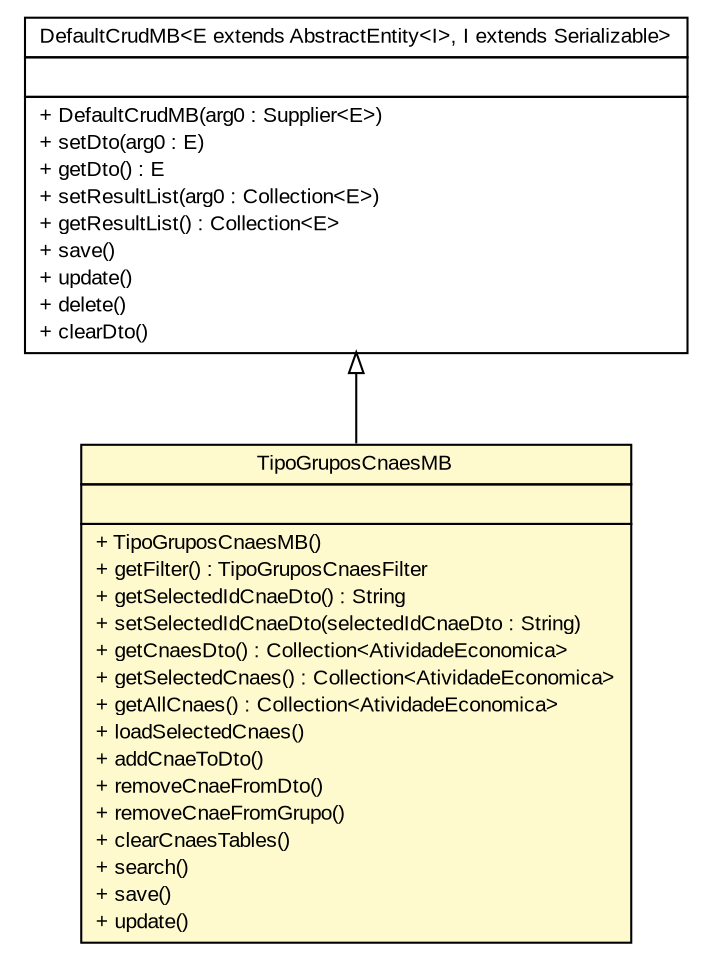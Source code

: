 #!/usr/local/bin/dot
#
# Class diagram 
# Generated by UMLGraph version R5_6 (http://www.umlgraph.org/)
#

digraph G {
	edge [fontname="arial",fontsize=10,labelfontname="arial",labelfontsize=10];
	node [fontname="arial",fontsize=10,shape=plaintext];
	nodesep=0.25;
	ranksep=0.5;
	// br.gov.to.sefaz.arr.parametros.managedbean.TipoGruposCnaesMB
	c209 [label=<<table title="br.gov.to.sefaz.arr.parametros.managedbean.TipoGruposCnaesMB" border="0" cellborder="1" cellspacing="0" cellpadding="2" port="p" bgcolor="lemonChiffon" href="./TipoGruposCnaesMB.html">
		<tr><td><table border="0" cellspacing="0" cellpadding="1">
<tr><td align="center" balign="center"> TipoGruposCnaesMB </td></tr>
		</table></td></tr>
		<tr><td><table border="0" cellspacing="0" cellpadding="1">
<tr><td align="left" balign="left">  </td></tr>
		</table></td></tr>
		<tr><td><table border="0" cellspacing="0" cellpadding="1">
<tr><td align="left" balign="left"> + TipoGruposCnaesMB() </td></tr>
<tr><td align="left" balign="left"> + getFilter() : TipoGruposCnaesFilter </td></tr>
<tr><td align="left" balign="left"> + getSelectedIdCnaeDto() : String </td></tr>
<tr><td align="left" balign="left"> + setSelectedIdCnaeDto(selectedIdCnaeDto : String) </td></tr>
<tr><td align="left" balign="left"> + getCnaesDto() : Collection&lt;AtividadeEconomica&gt; </td></tr>
<tr><td align="left" balign="left"> + getSelectedCnaes() : Collection&lt;AtividadeEconomica&gt; </td></tr>
<tr><td align="left" balign="left"> + getAllCnaes() : Collection&lt;AtividadeEconomica&gt; </td></tr>
<tr><td align="left" balign="left"> + loadSelectedCnaes() </td></tr>
<tr><td align="left" balign="left"> + addCnaeToDto() </td></tr>
<tr><td align="left" balign="left"> + removeCnaeFromDto() </td></tr>
<tr><td align="left" balign="left"> + removeCnaeFromGrupo() </td></tr>
<tr><td align="left" balign="left"> + clearCnaesTables() </td></tr>
<tr><td align="left" balign="left"> + search() </td></tr>
<tr><td align="left" balign="left"> + save() </td></tr>
<tr><td align="left" balign="left"> + update() </td></tr>
		</table></td></tr>
		</table>>, URL="./TipoGruposCnaesMB.html", fontname="arial", fontcolor="black", fontsize=10.0];
	//br.gov.to.sefaz.arr.parametros.managedbean.TipoGruposCnaesMB extends br.gov.to.sefaz.presentation.managedbean.impl.DefaultCrudMB<br.gov.to.sefaz.arr.parametros.persistence.entity.TipoGruposCnaes, java.lang.Integer>
	c220:p -> c209:p [dir=back,arrowtail=empty];
	// br.gov.to.sefaz.presentation.managedbean.impl.DefaultCrudMB<E extends br.gov.to.sefaz.persistence.entity.AbstractEntity<I>, I extends java.io.Serializable>
	c220 [label=<<table title="br.gov.to.sefaz.presentation.managedbean.impl.DefaultCrudMB" border="0" cellborder="1" cellspacing="0" cellpadding="2" port="p" href="http://java.sun.com/j2se/1.4.2/docs/api/br/gov/to/sefaz/presentation/managedbean/impl/DefaultCrudMB.html">
		<tr><td><table border="0" cellspacing="0" cellpadding="1">
<tr><td align="center" balign="center"> DefaultCrudMB&lt;E extends AbstractEntity&lt;I&gt;, I extends Serializable&gt; </td></tr>
		</table></td></tr>
		<tr><td><table border="0" cellspacing="0" cellpadding="1">
<tr><td align="left" balign="left">  </td></tr>
		</table></td></tr>
		<tr><td><table border="0" cellspacing="0" cellpadding="1">
<tr><td align="left" balign="left"> + DefaultCrudMB(arg0 : Supplier&lt;E&gt;) </td></tr>
<tr><td align="left" balign="left"> + setDto(arg0 : E) </td></tr>
<tr><td align="left" balign="left"> + getDto() : E </td></tr>
<tr><td align="left" balign="left"> + setResultList(arg0 : Collection&lt;E&gt;) </td></tr>
<tr><td align="left" balign="left"> + getResultList() : Collection&lt;E&gt; </td></tr>
<tr><td align="left" balign="left"> + save() </td></tr>
<tr><td align="left" balign="left"> + update() </td></tr>
<tr><td align="left" balign="left"> + delete() </td></tr>
<tr><td align="left" balign="left"> + clearDto() </td></tr>
		</table></td></tr>
		</table>>, URL="http://java.sun.com/j2se/1.4.2/docs/api/br/gov/to/sefaz/presentation/managedbean/impl/DefaultCrudMB.html", fontname="arial", fontcolor="black", fontsize=10.0];
}

